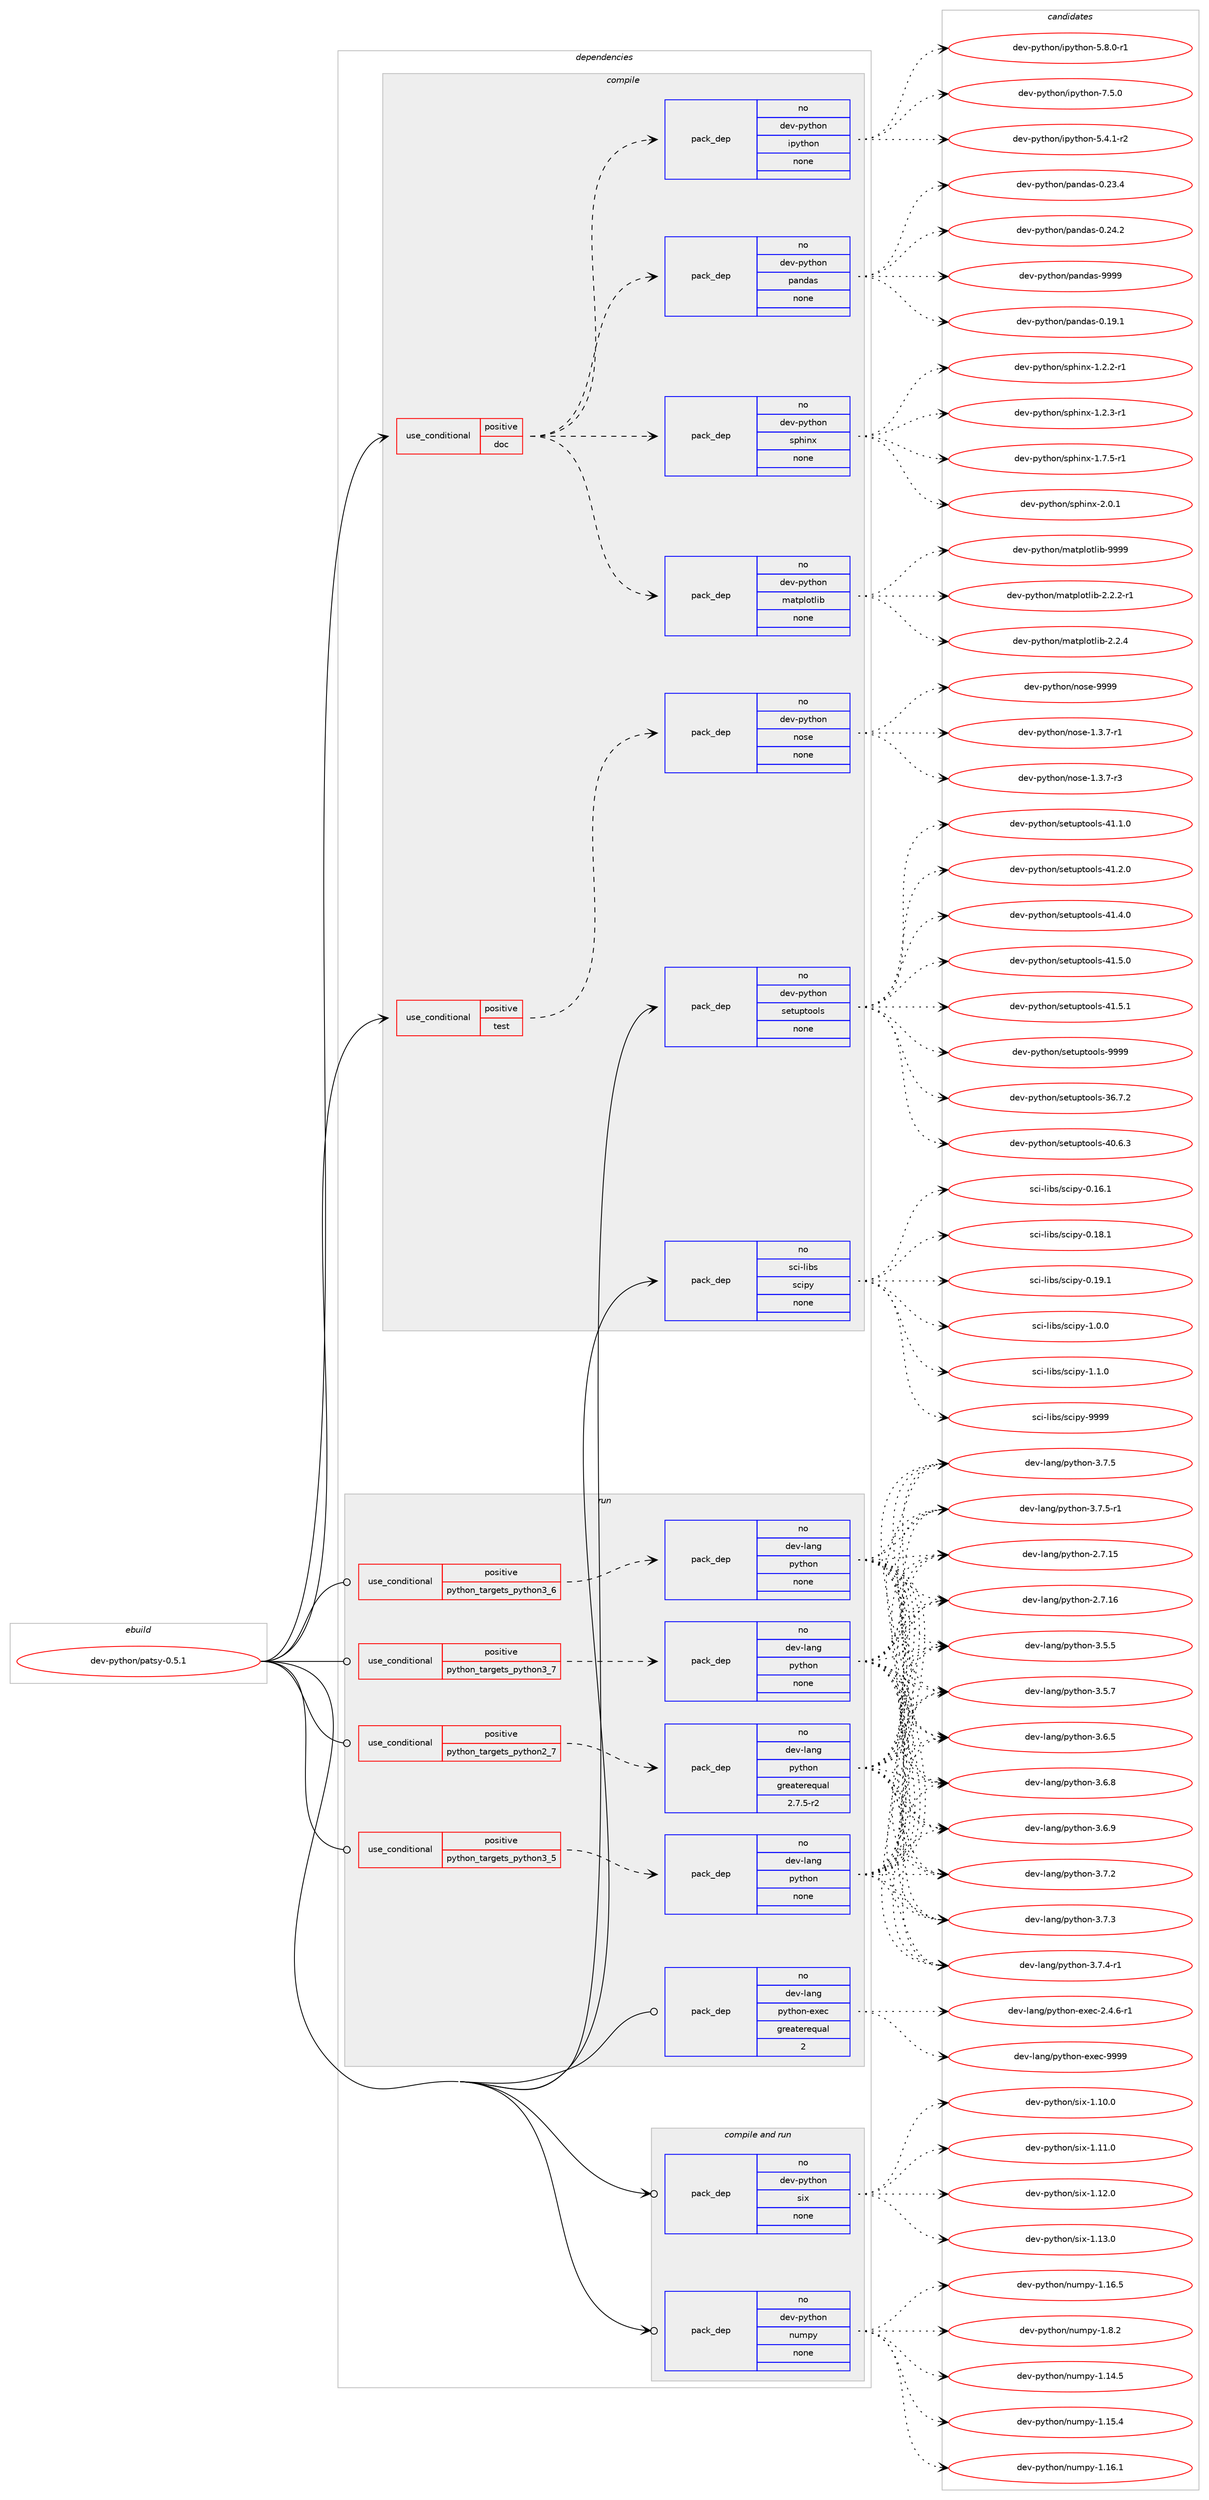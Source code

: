 digraph prolog {

# *************
# Graph options
# *************

newrank=true;
concentrate=true;
compound=true;
graph [rankdir=LR,fontname=Helvetica,fontsize=10,ranksep=1.5];#, ranksep=2.5, nodesep=0.2];
edge  [arrowhead=vee];
node  [fontname=Helvetica,fontsize=10];

# **********
# The ebuild
# **********

subgraph cluster_leftcol {
color=gray;
rank=same;
label=<<i>ebuild</i>>;
id [label="dev-python/patsy-0.5.1", color=red, width=4, href="../dev-python/patsy-0.5.1.svg"];
}

# ****************
# The dependencies
# ****************

subgraph cluster_midcol {
color=gray;
label=<<i>dependencies</i>>;
subgraph cluster_compile {
fillcolor="#eeeeee";
style=filled;
label=<<i>compile</i>>;
subgraph cond144224 {
dependency621098 [label=<<TABLE BORDER="0" CELLBORDER="1" CELLSPACING="0" CELLPADDING="4"><TR><TD ROWSPAN="3" CELLPADDING="10">use_conditional</TD></TR><TR><TD>positive</TD></TR><TR><TD>doc</TD></TR></TABLE>>, shape=none, color=red];
subgraph pack465034 {
dependency621099 [label=<<TABLE BORDER="0" CELLBORDER="1" CELLSPACING="0" CELLPADDING="4" WIDTH="220"><TR><TD ROWSPAN="6" CELLPADDING="30">pack_dep</TD></TR><TR><TD WIDTH="110">no</TD></TR><TR><TD>dev-python</TD></TR><TR><TD>ipython</TD></TR><TR><TD>none</TD></TR><TR><TD></TD></TR></TABLE>>, shape=none, color=blue];
}
dependency621098:e -> dependency621099:w [weight=20,style="dashed",arrowhead="vee"];
subgraph pack465035 {
dependency621100 [label=<<TABLE BORDER="0" CELLBORDER="1" CELLSPACING="0" CELLPADDING="4" WIDTH="220"><TR><TD ROWSPAN="6" CELLPADDING="30">pack_dep</TD></TR><TR><TD WIDTH="110">no</TD></TR><TR><TD>dev-python</TD></TR><TR><TD>matplotlib</TD></TR><TR><TD>none</TD></TR><TR><TD></TD></TR></TABLE>>, shape=none, color=blue];
}
dependency621098:e -> dependency621100:w [weight=20,style="dashed",arrowhead="vee"];
subgraph pack465036 {
dependency621101 [label=<<TABLE BORDER="0" CELLBORDER="1" CELLSPACING="0" CELLPADDING="4" WIDTH="220"><TR><TD ROWSPAN="6" CELLPADDING="30">pack_dep</TD></TR><TR><TD WIDTH="110">no</TD></TR><TR><TD>dev-python</TD></TR><TR><TD>sphinx</TD></TR><TR><TD>none</TD></TR><TR><TD></TD></TR></TABLE>>, shape=none, color=blue];
}
dependency621098:e -> dependency621101:w [weight=20,style="dashed",arrowhead="vee"];
subgraph pack465037 {
dependency621102 [label=<<TABLE BORDER="0" CELLBORDER="1" CELLSPACING="0" CELLPADDING="4" WIDTH="220"><TR><TD ROWSPAN="6" CELLPADDING="30">pack_dep</TD></TR><TR><TD WIDTH="110">no</TD></TR><TR><TD>dev-python</TD></TR><TR><TD>pandas</TD></TR><TR><TD>none</TD></TR><TR><TD></TD></TR></TABLE>>, shape=none, color=blue];
}
dependency621098:e -> dependency621102:w [weight=20,style="dashed",arrowhead="vee"];
}
id:e -> dependency621098:w [weight=20,style="solid",arrowhead="vee"];
subgraph cond144225 {
dependency621103 [label=<<TABLE BORDER="0" CELLBORDER="1" CELLSPACING="0" CELLPADDING="4"><TR><TD ROWSPAN="3" CELLPADDING="10">use_conditional</TD></TR><TR><TD>positive</TD></TR><TR><TD>test</TD></TR></TABLE>>, shape=none, color=red];
subgraph pack465038 {
dependency621104 [label=<<TABLE BORDER="0" CELLBORDER="1" CELLSPACING="0" CELLPADDING="4" WIDTH="220"><TR><TD ROWSPAN="6" CELLPADDING="30">pack_dep</TD></TR><TR><TD WIDTH="110">no</TD></TR><TR><TD>dev-python</TD></TR><TR><TD>nose</TD></TR><TR><TD>none</TD></TR><TR><TD></TD></TR></TABLE>>, shape=none, color=blue];
}
dependency621103:e -> dependency621104:w [weight=20,style="dashed",arrowhead="vee"];
}
id:e -> dependency621103:w [weight=20,style="solid",arrowhead="vee"];
subgraph pack465039 {
dependency621105 [label=<<TABLE BORDER="0" CELLBORDER="1" CELLSPACING="0" CELLPADDING="4" WIDTH="220"><TR><TD ROWSPAN="6" CELLPADDING="30">pack_dep</TD></TR><TR><TD WIDTH="110">no</TD></TR><TR><TD>dev-python</TD></TR><TR><TD>setuptools</TD></TR><TR><TD>none</TD></TR><TR><TD></TD></TR></TABLE>>, shape=none, color=blue];
}
id:e -> dependency621105:w [weight=20,style="solid",arrowhead="vee"];
subgraph pack465040 {
dependency621106 [label=<<TABLE BORDER="0" CELLBORDER="1" CELLSPACING="0" CELLPADDING="4" WIDTH="220"><TR><TD ROWSPAN="6" CELLPADDING="30">pack_dep</TD></TR><TR><TD WIDTH="110">no</TD></TR><TR><TD>sci-libs</TD></TR><TR><TD>scipy</TD></TR><TR><TD>none</TD></TR><TR><TD></TD></TR></TABLE>>, shape=none, color=blue];
}
id:e -> dependency621106:w [weight=20,style="solid",arrowhead="vee"];
}
subgraph cluster_compileandrun {
fillcolor="#eeeeee";
style=filled;
label=<<i>compile and run</i>>;
subgraph pack465041 {
dependency621107 [label=<<TABLE BORDER="0" CELLBORDER="1" CELLSPACING="0" CELLPADDING="4" WIDTH="220"><TR><TD ROWSPAN="6" CELLPADDING="30">pack_dep</TD></TR><TR><TD WIDTH="110">no</TD></TR><TR><TD>dev-python</TD></TR><TR><TD>numpy</TD></TR><TR><TD>none</TD></TR><TR><TD></TD></TR></TABLE>>, shape=none, color=blue];
}
id:e -> dependency621107:w [weight=20,style="solid",arrowhead="odotvee"];
subgraph pack465042 {
dependency621108 [label=<<TABLE BORDER="0" CELLBORDER="1" CELLSPACING="0" CELLPADDING="4" WIDTH="220"><TR><TD ROWSPAN="6" CELLPADDING="30">pack_dep</TD></TR><TR><TD WIDTH="110">no</TD></TR><TR><TD>dev-python</TD></TR><TR><TD>six</TD></TR><TR><TD>none</TD></TR><TR><TD></TD></TR></TABLE>>, shape=none, color=blue];
}
id:e -> dependency621108:w [weight=20,style="solid",arrowhead="odotvee"];
}
subgraph cluster_run {
fillcolor="#eeeeee";
style=filled;
label=<<i>run</i>>;
subgraph cond144226 {
dependency621109 [label=<<TABLE BORDER="0" CELLBORDER="1" CELLSPACING="0" CELLPADDING="4"><TR><TD ROWSPAN="3" CELLPADDING="10">use_conditional</TD></TR><TR><TD>positive</TD></TR><TR><TD>python_targets_python2_7</TD></TR></TABLE>>, shape=none, color=red];
subgraph pack465043 {
dependency621110 [label=<<TABLE BORDER="0" CELLBORDER="1" CELLSPACING="0" CELLPADDING="4" WIDTH="220"><TR><TD ROWSPAN="6" CELLPADDING="30">pack_dep</TD></TR><TR><TD WIDTH="110">no</TD></TR><TR><TD>dev-lang</TD></TR><TR><TD>python</TD></TR><TR><TD>greaterequal</TD></TR><TR><TD>2.7.5-r2</TD></TR></TABLE>>, shape=none, color=blue];
}
dependency621109:e -> dependency621110:w [weight=20,style="dashed",arrowhead="vee"];
}
id:e -> dependency621109:w [weight=20,style="solid",arrowhead="odot"];
subgraph cond144227 {
dependency621111 [label=<<TABLE BORDER="0" CELLBORDER="1" CELLSPACING="0" CELLPADDING="4"><TR><TD ROWSPAN="3" CELLPADDING="10">use_conditional</TD></TR><TR><TD>positive</TD></TR><TR><TD>python_targets_python3_5</TD></TR></TABLE>>, shape=none, color=red];
subgraph pack465044 {
dependency621112 [label=<<TABLE BORDER="0" CELLBORDER="1" CELLSPACING="0" CELLPADDING="4" WIDTH="220"><TR><TD ROWSPAN="6" CELLPADDING="30">pack_dep</TD></TR><TR><TD WIDTH="110">no</TD></TR><TR><TD>dev-lang</TD></TR><TR><TD>python</TD></TR><TR><TD>none</TD></TR><TR><TD></TD></TR></TABLE>>, shape=none, color=blue];
}
dependency621111:e -> dependency621112:w [weight=20,style="dashed",arrowhead="vee"];
}
id:e -> dependency621111:w [weight=20,style="solid",arrowhead="odot"];
subgraph cond144228 {
dependency621113 [label=<<TABLE BORDER="0" CELLBORDER="1" CELLSPACING="0" CELLPADDING="4"><TR><TD ROWSPAN="3" CELLPADDING="10">use_conditional</TD></TR><TR><TD>positive</TD></TR><TR><TD>python_targets_python3_6</TD></TR></TABLE>>, shape=none, color=red];
subgraph pack465045 {
dependency621114 [label=<<TABLE BORDER="0" CELLBORDER="1" CELLSPACING="0" CELLPADDING="4" WIDTH="220"><TR><TD ROWSPAN="6" CELLPADDING="30">pack_dep</TD></TR><TR><TD WIDTH="110">no</TD></TR><TR><TD>dev-lang</TD></TR><TR><TD>python</TD></TR><TR><TD>none</TD></TR><TR><TD></TD></TR></TABLE>>, shape=none, color=blue];
}
dependency621113:e -> dependency621114:w [weight=20,style="dashed",arrowhead="vee"];
}
id:e -> dependency621113:w [weight=20,style="solid",arrowhead="odot"];
subgraph cond144229 {
dependency621115 [label=<<TABLE BORDER="0" CELLBORDER="1" CELLSPACING="0" CELLPADDING="4"><TR><TD ROWSPAN="3" CELLPADDING="10">use_conditional</TD></TR><TR><TD>positive</TD></TR><TR><TD>python_targets_python3_7</TD></TR></TABLE>>, shape=none, color=red];
subgraph pack465046 {
dependency621116 [label=<<TABLE BORDER="0" CELLBORDER="1" CELLSPACING="0" CELLPADDING="4" WIDTH="220"><TR><TD ROWSPAN="6" CELLPADDING="30">pack_dep</TD></TR><TR><TD WIDTH="110">no</TD></TR><TR><TD>dev-lang</TD></TR><TR><TD>python</TD></TR><TR><TD>none</TD></TR><TR><TD></TD></TR></TABLE>>, shape=none, color=blue];
}
dependency621115:e -> dependency621116:w [weight=20,style="dashed",arrowhead="vee"];
}
id:e -> dependency621115:w [weight=20,style="solid",arrowhead="odot"];
subgraph pack465047 {
dependency621117 [label=<<TABLE BORDER="0" CELLBORDER="1" CELLSPACING="0" CELLPADDING="4" WIDTH="220"><TR><TD ROWSPAN="6" CELLPADDING="30">pack_dep</TD></TR><TR><TD WIDTH="110">no</TD></TR><TR><TD>dev-lang</TD></TR><TR><TD>python-exec</TD></TR><TR><TD>greaterequal</TD></TR><TR><TD>2</TD></TR></TABLE>>, shape=none, color=blue];
}
id:e -> dependency621117:w [weight=20,style="solid",arrowhead="odot"];
}
}

# **************
# The candidates
# **************

subgraph cluster_choices {
rank=same;
color=gray;
label=<<i>candidates</i>>;

subgraph choice465034 {
color=black;
nodesep=1;
choice10010111845112121116104111110471051121211161041111104553465246494511450 [label="dev-python/ipython-5.4.1-r2", color=red, width=4,href="../dev-python/ipython-5.4.1-r2.svg"];
choice10010111845112121116104111110471051121211161041111104553465646484511449 [label="dev-python/ipython-5.8.0-r1", color=red, width=4,href="../dev-python/ipython-5.8.0-r1.svg"];
choice1001011184511212111610411111047105112121116104111110455546534648 [label="dev-python/ipython-7.5.0", color=red, width=4,href="../dev-python/ipython-7.5.0.svg"];
dependency621099:e -> choice10010111845112121116104111110471051121211161041111104553465246494511450:w [style=dotted,weight="100"];
dependency621099:e -> choice10010111845112121116104111110471051121211161041111104553465646484511449:w [style=dotted,weight="100"];
dependency621099:e -> choice1001011184511212111610411111047105112121116104111110455546534648:w [style=dotted,weight="100"];
}
subgraph choice465035 {
color=black;
nodesep=1;
choice100101118451121211161041111104710997116112108111116108105984550465046504511449 [label="dev-python/matplotlib-2.2.2-r1", color=red, width=4,href="../dev-python/matplotlib-2.2.2-r1.svg"];
choice10010111845112121116104111110471099711611210811111610810598455046504652 [label="dev-python/matplotlib-2.2.4", color=red, width=4,href="../dev-python/matplotlib-2.2.4.svg"];
choice100101118451121211161041111104710997116112108111116108105984557575757 [label="dev-python/matplotlib-9999", color=red, width=4,href="../dev-python/matplotlib-9999.svg"];
dependency621100:e -> choice100101118451121211161041111104710997116112108111116108105984550465046504511449:w [style=dotted,weight="100"];
dependency621100:e -> choice10010111845112121116104111110471099711611210811111610810598455046504652:w [style=dotted,weight="100"];
dependency621100:e -> choice100101118451121211161041111104710997116112108111116108105984557575757:w [style=dotted,weight="100"];
}
subgraph choice465036 {
color=black;
nodesep=1;
choice10010111845112121116104111110471151121041051101204549465046504511449 [label="dev-python/sphinx-1.2.2-r1", color=red, width=4,href="../dev-python/sphinx-1.2.2-r1.svg"];
choice10010111845112121116104111110471151121041051101204549465046514511449 [label="dev-python/sphinx-1.2.3-r1", color=red, width=4,href="../dev-python/sphinx-1.2.3-r1.svg"];
choice10010111845112121116104111110471151121041051101204549465546534511449 [label="dev-python/sphinx-1.7.5-r1", color=red, width=4,href="../dev-python/sphinx-1.7.5-r1.svg"];
choice1001011184511212111610411111047115112104105110120455046484649 [label="dev-python/sphinx-2.0.1", color=red, width=4,href="../dev-python/sphinx-2.0.1.svg"];
dependency621101:e -> choice10010111845112121116104111110471151121041051101204549465046504511449:w [style=dotted,weight="100"];
dependency621101:e -> choice10010111845112121116104111110471151121041051101204549465046514511449:w [style=dotted,weight="100"];
dependency621101:e -> choice10010111845112121116104111110471151121041051101204549465546534511449:w [style=dotted,weight="100"];
dependency621101:e -> choice1001011184511212111610411111047115112104105110120455046484649:w [style=dotted,weight="100"];
}
subgraph choice465037 {
color=black;
nodesep=1;
choice1001011184511212111610411111047112971101009711545484649574649 [label="dev-python/pandas-0.19.1", color=red, width=4,href="../dev-python/pandas-0.19.1.svg"];
choice1001011184511212111610411111047112971101009711545484650514652 [label="dev-python/pandas-0.23.4", color=red, width=4,href="../dev-python/pandas-0.23.4.svg"];
choice1001011184511212111610411111047112971101009711545484650524650 [label="dev-python/pandas-0.24.2", color=red, width=4,href="../dev-python/pandas-0.24.2.svg"];
choice100101118451121211161041111104711297110100971154557575757 [label="dev-python/pandas-9999", color=red, width=4,href="../dev-python/pandas-9999.svg"];
dependency621102:e -> choice1001011184511212111610411111047112971101009711545484649574649:w [style=dotted,weight="100"];
dependency621102:e -> choice1001011184511212111610411111047112971101009711545484650514652:w [style=dotted,weight="100"];
dependency621102:e -> choice1001011184511212111610411111047112971101009711545484650524650:w [style=dotted,weight="100"];
dependency621102:e -> choice100101118451121211161041111104711297110100971154557575757:w [style=dotted,weight="100"];
}
subgraph choice465038 {
color=black;
nodesep=1;
choice10010111845112121116104111110471101111151014549465146554511449 [label="dev-python/nose-1.3.7-r1", color=red, width=4,href="../dev-python/nose-1.3.7-r1.svg"];
choice10010111845112121116104111110471101111151014549465146554511451 [label="dev-python/nose-1.3.7-r3", color=red, width=4,href="../dev-python/nose-1.3.7-r3.svg"];
choice10010111845112121116104111110471101111151014557575757 [label="dev-python/nose-9999", color=red, width=4,href="../dev-python/nose-9999.svg"];
dependency621104:e -> choice10010111845112121116104111110471101111151014549465146554511449:w [style=dotted,weight="100"];
dependency621104:e -> choice10010111845112121116104111110471101111151014549465146554511451:w [style=dotted,weight="100"];
dependency621104:e -> choice10010111845112121116104111110471101111151014557575757:w [style=dotted,weight="100"];
}
subgraph choice465039 {
color=black;
nodesep=1;
choice100101118451121211161041111104711510111611711211611111110811545515446554650 [label="dev-python/setuptools-36.7.2", color=red, width=4,href="../dev-python/setuptools-36.7.2.svg"];
choice100101118451121211161041111104711510111611711211611111110811545524846544651 [label="dev-python/setuptools-40.6.3", color=red, width=4,href="../dev-python/setuptools-40.6.3.svg"];
choice100101118451121211161041111104711510111611711211611111110811545524946494648 [label="dev-python/setuptools-41.1.0", color=red, width=4,href="../dev-python/setuptools-41.1.0.svg"];
choice100101118451121211161041111104711510111611711211611111110811545524946504648 [label="dev-python/setuptools-41.2.0", color=red, width=4,href="../dev-python/setuptools-41.2.0.svg"];
choice100101118451121211161041111104711510111611711211611111110811545524946524648 [label="dev-python/setuptools-41.4.0", color=red, width=4,href="../dev-python/setuptools-41.4.0.svg"];
choice100101118451121211161041111104711510111611711211611111110811545524946534648 [label="dev-python/setuptools-41.5.0", color=red, width=4,href="../dev-python/setuptools-41.5.0.svg"];
choice100101118451121211161041111104711510111611711211611111110811545524946534649 [label="dev-python/setuptools-41.5.1", color=red, width=4,href="../dev-python/setuptools-41.5.1.svg"];
choice10010111845112121116104111110471151011161171121161111111081154557575757 [label="dev-python/setuptools-9999", color=red, width=4,href="../dev-python/setuptools-9999.svg"];
dependency621105:e -> choice100101118451121211161041111104711510111611711211611111110811545515446554650:w [style=dotted,weight="100"];
dependency621105:e -> choice100101118451121211161041111104711510111611711211611111110811545524846544651:w [style=dotted,weight="100"];
dependency621105:e -> choice100101118451121211161041111104711510111611711211611111110811545524946494648:w [style=dotted,weight="100"];
dependency621105:e -> choice100101118451121211161041111104711510111611711211611111110811545524946504648:w [style=dotted,weight="100"];
dependency621105:e -> choice100101118451121211161041111104711510111611711211611111110811545524946524648:w [style=dotted,weight="100"];
dependency621105:e -> choice100101118451121211161041111104711510111611711211611111110811545524946534648:w [style=dotted,weight="100"];
dependency621105:e -> choice100101118451121211161041111104711510111611711211611111110811545524946534649:w [style=dotted,weight="100"];
dependency621105:e -> choice10010111845112121116104111110471151011161171121161111111081154557575757:w [style=dotted,weight="100"];
}
subgraph choice465040 {
color=black;
nodesep=1;
choice115991054510810598115471159910511212145484649544649 [label="sci-libs/scipy-0.16.1", color=red, width=4,href="../sci-libs/scipy-0.16.1.svg"];
choice115991054510810598115471159910511212145484649564649 [label="sci-libs/scipy-0.18.1", color=red, width=4,href="../sci-libs/scipy-0.18.1.svg"];
choice115991054510810598115471159910511212145484649574649 [label="sci-libs/scipy-0.19.1", color=red, width=4,href="../sci-libs/scipy-0.19.1.svg"];
choice1159910545108105981154711599105112121454946484648 [label="sci-libs/scipy-1.0.0", color=red, width=4,href="../sci-libs/scipy-1.0.0.svg"];
choice1159910545108105981154711599105112121454946494648 [label="sci-libs/scipy-1.1.0", color=red, width=4,href="../sci-libs/scipy-1.1.0.svg"];
choice11599105451081059811547115991051121214557575757 [label="sci-libs/scipy-9999", color=red, width=4,href="../sci-libs/scipy-9999.svg"];
dependency621106:e -> choice115991054510810598115471159910511212145484649544649:w [style=dotted,weight="100"];
dependency621106:e -> choice115991054510810598115471159910511212145484649564649:w [style=dotted,weight="100"];
dependency621106:e -> choice115991054510810598115471159910511212145484649574649:w [style=dotted,weight="100"];
dependency621106:e -> choice1159910545108105981154711599105112121454946484648:w [style=dotted,weight="100"];
dependency621106:e -> choice1159910545108105981154711599105112121454946494648:w [style=dotted,weight="100"];
dependency621106:e -> choice11599105451081059811547115991051121214557575757:w [style=dotted,weight="100"];
}
subgraph choice465041 {
color=black;
nodesep=1;
choice100101118451121211161041111104711011710911212145494649524653 [label="dev-python/numpy-1.14.5", color=red, width=4,href="../dev-python/numpy-1.14.5.svg"];
choice100101118451121211161041111104711011710911212145494649534652 [label="dev-python/numpy-1.15.4", color=red, width=4,href="../dev-python/numpy-1.15.4.svg"];
choice100101118451121211161041111104711011710911212145494649544649 [label="dev-python/numpy-1.16.1", color=red, width=4,href="../dev-python/numpy-1.16.1.svg"];
choice100101118451121211161041111104711011710911212145494649544653 [label="dev-python/numpy-1.16.5", color=red, width=4,href="../dev-python/numpy-1.16.5.svg"];
choice1001011184511212111610411111047110117109112121454946564650 [label="dev-python/numpy-1.8.2", color=red, width=4,href="../dev-python/numpy-1.8.2.svg"];
dependency621107:e -> choice100101118451121211161041111104711011710911212145494649524653:w [style=dotted,weight="100"];
dependency621107:e -> choice100101118451121211161041111104711011710911212145494649534652:w [style=dotted,weight="100"];
dependency621107:e -> choice100101118451121211161041111104711011710911212145494649544649:w [style=dotted,weight="100"];
dependency621107:e -> choice100101118451121211161041111104711011710911212145494649544653:w [style=dotted,weight="100"];
dependency621107:e -> choice1001011184511212111610411111047110117109112121454946564650:w [style=dotted,weight="100"];
}
subgraph choice465042 {
color=black;
nodesep=1;
choice100101118451121211161041111104711510512045494649484648 [label="dev-python/six-1.10.0", color=red, width=4,href="../dev-python/six-1.10.0.svg"];
choice100101118451121211161041111104711510512045494649494648 [label="dev-python/six-1.11.0", color=red, width=4,href="../dev-python/six-1.11.0.svg"];
choice100101118451121211161041111104711510512045494649504648 [label="dev-python/six-1.12.0", color=red, width=4,href="../dev-python/six-1.12.0.svg"];
choice100101118451121211161041111104711510512045494649514648 [label="dev-python/six-1.13.0", color=red, width=4,href="../dev-python/six-1.13.0.svg"];
dependency621108:e -> choice100101118451121211161041111104711510512045494649484648:w [style=dotted,weight="100"];
dependency621108:e -> choice100101118451121211161041111104711510512045494649494648:w [style=dotted,weight="100"];
dependency621108:e -> choice100101118451121211161041111104711510512045494649504648:w [style=dotted,weight="100"];
dependency621108:e -> choice100101118451121211161041111104711510512045494649514648:w [style=dotted,weight="100"];
}
subgraph choice465043 {
color=black;
nodesep=1;
choice10010111845108971101034711212111610411111045504655464953 [label="dev-lang/python-2.7.15", color=red, width=4,href="../dev-lang/python-2.7.15.svg"];
choice10010111845108971101034711212111610411111045504655464954 [label="dev-lang/python-2.7.16", color=red, width=4,href="../dev-lang/python-2.7.16.svg"];
choice100101118451089711010347112121116104111110455146534653 [label="dev-lang/python-3.5.5", color=red, width=4,href="../dev-lang/python-3.5.5.svg"];
choice100101118451089711010347112121116104111110455146534655 [label="dev-lang/python-3.5.7", color=red, width=4,href="../dev-lang/python-3.5.7.svg"];
choice100101118451089711010347112121116104111110455146544653 [label="dev-lang/python-3.6.5", color=red, width=4,href="../dev-lang/python-3.6.5.svg"];
choice100101118451089711010347112121116104111110455146544656 [label="dev-lang/python-3.6.8", color=red, width=4,href="../dev-lang/python-3.6.8.svg"];
choice100101118451089711010347112121116104111110455146544657 [label="dev-lang/python-3.6.9", color=red, width=4,href="../dev-lang/python-3.6.9.svg"];
choice100101118451089711010347112121116104111110455146554650 [label="dev-lang/python-3.7.2", color=red, width=4,href="../dev-lang/python-3.7.2.svg"];
choice100101118451089711010347112121116104111110455146554651 [label="dev-lang/python-3.7.3", color=red, width=4,href="../dev-lang/python-3.7.3.svg"];
choice1001011184510897110103471121211161041111104551465546524511449 [label="dev-lang/python-3.7.4-r1", color=red, width=4,href="../dev-lang/python-3.7.4-r1.svg"];
choice100101118451089711010347112121116104111110455146554653 [label="dev-lang/python-3.7.5", color=red, width=4,href="../dev-lang/python-3.7.5.svg"];
choice1001011184510897110103471121211161041111104551465546534511449 [label="dev-lang/python-3.7.5-r1", color=red, width=4,href="../dev-lang/python-3.7.5-r1.svg"];
dependency621110:e -> choice10010111845108971101034711212111610411111045504655464953:w [style=dotted,weight="100"];
dependency621110:e -> choice10010111845108971101034711212111610411111045504655464954:w [style=dotted,weight="100"];
dependency621110:e -> choice100101118451089711010347112121116104111110455146534653:w [style=dotted,weight="100"];
dependency621110:e -> choice100101118451089711010347112121116104111110455146534655:w [style=dotted,weight="100"];
dependency621110:e -> choice100101118451089711010347112121116104111110455146544653:w [style=dotted,weight="100"];
dependency621110:e -> choice100101118451089711010347112121116104111110455146544656:w [style=dotted,weight="100"];
dependency621110:e -> choice100101118451089711010347112121116104111110455146544657:w [style=dotted,weight="100"];
dependency621110:e -> choice100101118451089711010347112121116104111110455146554650:w [style=dotted,weight="100"];
dependency621110:e -> choice100101118451089711010347112121116104111110455146554651:w [style=dotted,weight="100"];
dependency621110:e -> choice1001011184510897110103471121211161041111104551465546524511449:w [style=dotted,weight="100"];
dependency621110:e -> choice100101118451089711010347112121116104111110455146554653:w [style=dotted,weight="100"];
dependency621110:e -> choice1001011184510897110103471121211161041111104551465546534511449:w [style=dotted,weight="100"];
}
subgraph choice465044 {
color=black;
nodesep=1;
choice10010111845108971101034711212111610411111045504655464953 [label="dev-lang/python-2.7.15", color=red, width=4,href="../dev-lang/python-2.7.15.svg"];
choice10010111845108971101034711212111610411111045504655464954 [label="dev-lang/python-2.7.16", color=red, width=4,href="../dev-lang/python-2.7.16.svg"];
choice100101118451089711010347112121116104111110455146534653 [label="dev-lang/python-3.5.5", color=red, width=4,href="../dev-lang/python-3.5.5.svg"];
choice100101118451089711010347112121116104111110455146534655 [label="dev-lang/python-3.5.7", color=red, width=4,href="../dev-lang/python-3.5.7.svg"];
choice100101118451089711010347112121116104111110455146544653 [label="dev-lang/python-3.6.5", color=red, width=4,href="../dev-lang/python-3.6.5.svg"];
choice100101118451089711010347112121116104111110455146544656 [label="dev-lang/python-3.6.8", color=red, width=4,href="../dev-lang/python-3.6.8.svg"];
choice100101118451089711010347112121116104111110455146544657 [label="dev-lang/python-3.6.9", color=red, width=4,href="../dev-lang/python-3.6.9.svg"];
choice100101118451089711010347112121116104111110455146554650 [label="dev-lang/python-3.7.2", color=red, width=4,href="../dev-lang/python-3.7.2.svg"];
choice100101118451089711010347112121116104111110455146554651 [label="dev-lang/python-3.7.3", color=red, width=4,href="../dev-lang/python-3.7.3.svg"];
choice1001011184510897110103471121211161041111104551465546524511449 [label="dev-lang/python-3.7.4-r1", color=red, width=4,href="../dev-lang/python-3.7.4-r1.svg"];
choice100101118451089711010347112121116104111110455146554653 [label="dev-lang/python-3.7.5", color=red, width=4,href="../dev-lang/python-3.7.5.svg"];
choice1001011184510897110103471121211161041111104551465546534511449 [label="dev-lang/python-3.7.5-r1", color=red, width=4,href="../dev-lang/python-3.7.5-r1.svg"];
dependency621112:e -> choice10010111845108971101034711212111610411111045504655464953:w [style=dotted,weight="100"];
dependency621112:e -> choice10010111845108971101034711212111610411111045504655464954:w [style=dotted,weight="100"];
dependency621112:e -> choice100101118451089711010347112121116104111110455146534653:w [style=dotted,weight="100"];
dependency621112:e -> choice100101118451089711010347112121116104111110455146534655:w [style=dotted,weight="100"];
dependency621112:e -> choice100101118451089711010347112121116104111110455146544653:w [style=dotted,weight="100"];
dependency621112:e -> choice100101118451089711010347112121116104111110455146544656:w [style=dotted,weight="100"];
dependency621112:e -> choice100101118451089711010347112121116104111110455146544657:w [style=dotted,weight="100"];
dependency621112:e -> choice100101118451089711010347112121116104111110455146554650:w [style=dotted,weight="100"];
dependency621112:e -> choice100101118451089711010347112121116104111110455146554651:w [style=dotted,weight="100"];
dependency621112:e -> choice1001011184510897110103471121211161041111104551465546524511449:w [style=dotted,weight="100"];
dependency621112:e -> choice100101118451089711010347112121116104111110455146554653:w [style=dotted,weight="100"];
dependency621112:e -> choice1001011184510897110103471121211161041111104551465546534511449:w [style=dotted,weight="100"];
}
subgraph choice465045 {
color=black;
nodesep=1;
choice10010111845108971101034711212111610411111045504655464953 [label="dev-lang/python-2.7.15", color=red, width=4,href="../dev-lang/python-2.7.15.svg"];
choice10010111845108971101034711212111610411111045504655464954 [label="dev-lang/python-2.7.16", color=red, width=4,href="../dev-lang/python-2.7.16.svg"];
choice100101118451089711010347112121116104111110455146534653 [label="dev-lang/python-3.5.5", color=red, width=4,href="../dev-lang/python-3.5.5.svg"];
choice100101118451089711010347112121116104111110455146534655 [label="dev-lang/python-3.5.7", color=red, width=4,href="../dev-lang/python-3.5.7.svg"];
choice100101118451089711010347112121116104111110455146544653 [label="dev-lang/python-3.6.5", color=red, width=4,href="../dev-lang/python-3.6.5.svg"];
choice100101118451089711010347112121116104111110455146544656 [label="dev-lang/python-3.6.8", color=red, width=4,href="../dev-lang/python-3.6.8.svg"];
choice100101118451089711010347112121116104111110455146544657 [label="dev-lang/python-3.6.9", color=red, width=4,href="../dev-lang/python-3.6.9.svg"];
choice100101118451089711010347112121116104111110455146554650 [label="dev-lang/python-3.7.2", color=red, width=4,href="../dev-lang/python-3.7.2.svg"];
choice100101118451089711010347112121116104111110455146554651 [label="dev-lang/python-3.7.3", color=red, width=4,href="../dev-lang/python-3.7.3.svg"];
choice1001011184510897110103471121211161041111104551465546524511449 [label="dev-lang/python-3.7.4-r1", color=red, width=4,href="../dev-lang/python-3.7.4-r1.svg"];
choice100101118451089711010347112121116104111110455146554653 [label="dev-lang/python-3.7.5", color=red, width=4,href="../dev-lang/python-3.7.5.svg"];
choice1001011184510897110103471121211161041111104551465546534511449 [label="dev-lang/python-3.7.5-r1", color=red, width=4,href="../dev-lang/python-3.7.5-r1.svg"];
dependency621114:e -> choice10010111845108971101034711212111610411111045504655464953:w [style=dotted,weight="100"];
dependency621114:e -> choice10010111845108971101034711212111610411111045504655464954:w [style=dotted,weight="100"];
dependency621114:e -> choice100101118451089711010347112121116104111110455146534653:w [style=dotted,weight="100"];
dependency621114:e -> choice100101118451089711010347112121116104111110455146534655:w [style=dotted,weight="100"];
dependency621114:e -> choice100101118451089711010347112121116104111110455146544653:w [style=dotted,weight="100"];
dependency621114:e -> choice100101118451089711010347112121116104111110455146544656:w [style=dotted,weight="100"];
dependency621114:e -> choice100101118451089711010347112121116104111110455146544657:w [style=dotted,weight="100"];
dependency621114:e -> choice100101118451089711010347112121116104111110455146554650:w [style=dotted,weight="100"];
dependency621114:e -> choice100101118451089711010347112121116104111110455146554651:w [style=dotted,weight="100"];
dependency621114:e -> choice1001011184510897110103471121211161041111104551465546524511449:w [style=dotted,weight="100"];
dependency621114:e -> choice100101118451089711010347112121116104111110455146554653:w [style=dotted,weight="100"];
dependency621114:e -> choice1001011184510897110103471121211161041111104551465546534511449:w [style=dotted,weight="100"];
}
subgraph choice465046 {
color=black;
nodesep=1;
choice10010111845108971101034711212111610411111045504655464953 [label="dev-lang/python-2.7.15", color=red, width=4,href="../dev-lang/python-2.7.15.svg"];
choice10010111845108971101034711212111610411111045504655464954 [label="dev-lang/python-2.7.16", color=red, width=4,href="../dev-lang/python-2.7.16.svg"];
choice100101118451089711010347112121116104111110455146534653 [label="dev-lang/python-3.5.5", color=red, width=4,href="../dev-lang/python-3.5.5.svg"];
choice100101118451089711010347112121116104111110455146534655 [label="dev-lang/python-3.5.7", color=red, width=4,href="../dev-lang/python-3.5.7.svg"];
choice100101118451089711010347112121116104111110455146544653 [label="dev-lang/python-3.6.5", color=red, width=4,href="../dev-lang/python-3.6.5.svg"];
choice100101118451089711010347112121116104111110455146544656 [label="dev-lang/python-3.6.8", color=red, width=4,href="../dev-lang/python-3.6.8.svg"];
choice100101118451089711010347112121116104111110455146544657 [label="dev-lang/python-3.6.9", color=red, width=4,href="../dev-lang/python-3.6.9.svg"];
choice100101118451089711010347112121116104111110455146554650 [label="dev-lang/python-3.7.2", color=red, width=4,href="../dev-lang/python-3.7.2.svg"];
choice100101118451089711010347112121116104111110455146554651 [label="dev-lang/python-3.7.3", color=red, width=4,href="../dev-lang/python-3.7.3.svg"];
choice1001011184510897110103471121211161041111104551465546524511449 [label="dev-lang/python-3.7.4-r1", color=red, width=4,href="../dev-lang/python-3.7.4-r1.svg"];
choice100101118451089711010347112121116104111110455146554653 [label="dev-lang/python-3.7.5", color=red, width=4,href="../dev-lang/python-3.7.5.svg"];
choice1001011184510897110103471121211161041111104551465546534511449 [label="dev-lang/python-3.7.5-r1", color=red, width=4,href="../dev-lang/python-3.7.5-r1.svg"];
dependency621116:e -> choice10010111845108971101034711212111610411111045504655464953:w [style=dotted,weight="100"];
dependency621116:e -> choice10010111845108971101034711212111610411111045504655464954:w [style=dotted,weight="100"];
dependency621116:e -> choice100101118451089711010347112121116104111110455146534653:w [style=dotted,weight="100"];
dependency621116:e -> choice100101118451089711010347112121116104111110455146534655:w [style=dotted,weight="100"];
dependency621116:e -> choice100101118451089711010347112121116104111110455146544653:w [style=dotted,weight="100"];
dependency621116:e -> choice100101118451089711010347112121116104111110455146544656:w [style=dotted,weight="100"];
dependency621116:e -> choice100101118451089711010347112121116104111110455146544657:w [style=dotted,weight="100"];
dependency621116:e -> choice100101118451089711010347112121116104111110455146554650:w [style=dotted,weight="100"];
dependency621116:e -> choice100101118451089711010347112121116104111110455146554651:w [style=dotted,weight="100"];
dependency621116:e -> choice1001011184510897110103471121211161041111104551465546524511449:w [style=dotted,weight="100"];
dependency621116:e -> choice100101118451089711010347112121116104111110455146554653:w [style=dotted,weight="100"];
dependency621116:e -> choice1001011184510897110103471121211161041111104551465546534511449:w [style=dotted,weight="100"];
}
subgraph choice465047 {
color=black;
nodesep=1;
choice10010111845108971101034711212111610411111045101120101994550465246544511449 [label="dev-lang/python-exec-2.4.6-r1", color=red, width=4,href="../dev-lang/python-exec-2.4.6-r1.svg"];
choice10010111845108971101034711212111610411111045101120101994557575757 [label="dev-lang/python-exec-9999", color=red, width=4,href="../dev-lang/python-exec-9999.svg"];
dependency621117:e -> choice10010111845108971101034711212111610411111045101120101994550465246544511449:w [style=dotted,weight="100"];
dependency621117:e -> choice10010111845108971101034711212111610411111045101120101994557575757:w [style=dotted,weight="100"];
}
}

}
